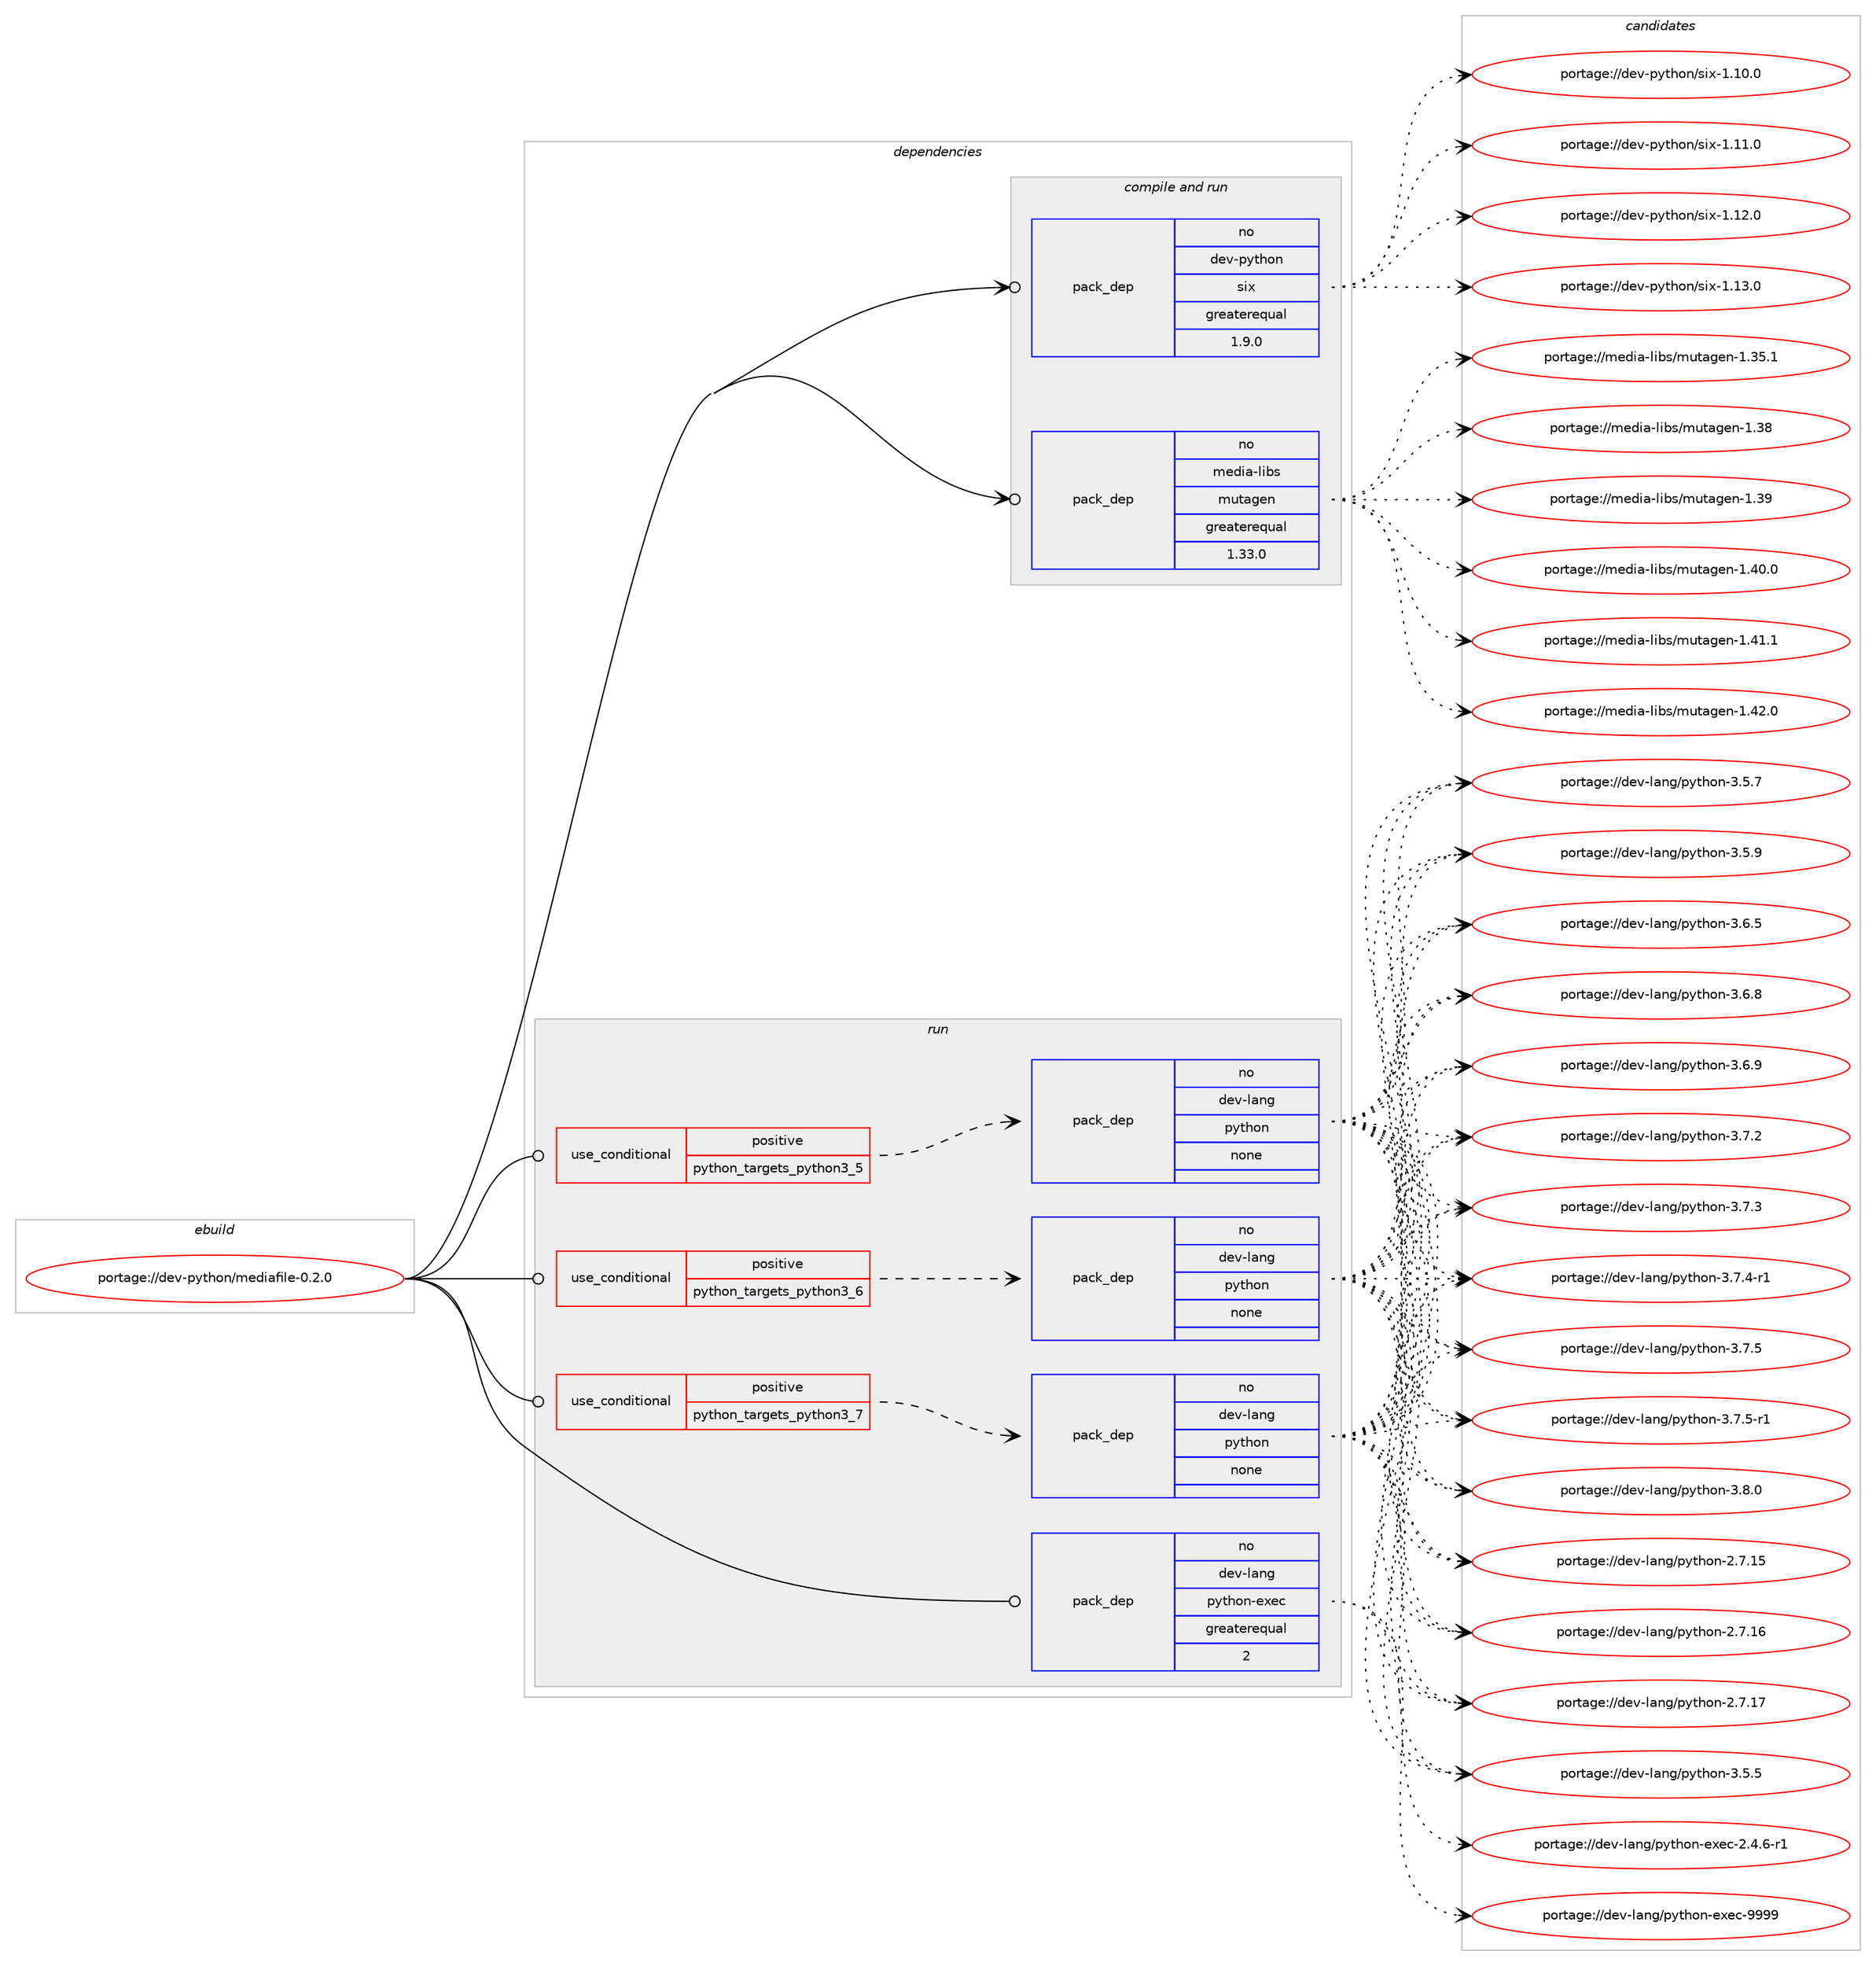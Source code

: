 digraph prolog {

# *************
# Graph options
# *************

newrank=true;
concentrate=true;
compound=true;
graph [rankdir=LR,fontname=Helvetica,fontsize=10,ranksep=1.5];#, ranksep=2.5, nodesep=0.2];
edge  [arrowhead=vee];
node  [fontname=Helvetica,fontsize=10];

# **********
# The ebuild
# **********

subgraph cluster_leftcol {
color=gray;
rank=same;
label=<<i>ebuild</i>>;
id [label="portage://dev-python/mediafile-0.2.0", color=red, width=4, href="../dev-python/mediafile-0.2.0.svg"];
}

# ****************
# The dependencies
# ****************

subgraph cluster_midcol {
color=gray;
label=<<i>dependencies</i>>;
subgraph cluster_compile {
fillcolor="#eeeeee";
style=filled;
label=<<i>compile</i>>;
}
subgraph cluster_compileandrun {
fillcolor="#eeeeee";
style=filled;
label=<<i>compile and run</i>>;
subgraph pack114229 {
dependency149259 [label=<<TABLE BORDER="0" CELLBORDER="1" CELLSPACING="0" CELLPADDING="4" WIDTH="220"><TR><TD ROWSPAN="6" CELLPADDING="30">pack_dep</TD></TR><TR><TD WIDTH="110">no</TD></TR><TR><TD>dev-python</TD></TR><TR><TD>six</TD></TR><TR><TD>greaterequal</TD></TR><TR><TD>1.9.0</TD></TR></TABLE>>, shape=none, color=blue];
}
id:e -> dependency149259:w [weight=20,style="solid",arrowhead="odotvee"];
subgraph pack114230 {
dependency149260 [label=<<TABLE BORDER="0" CELLBORDER="1" CELLSPACING="0" CELLPADDING="4" WIDTH="220"><TR><TD ROWSPAN="6" CELLPADDING="30">pack_dep</TD></TR><TR><TD WIDTH="110">no</TD></TR><TR><TD>media-libs</TD></TR><TR><TD>mutagen</TD></TR><TR><TD>greaterequal</TD></TR><TR><TD>1.33.0</TD></TR></TABLE>>, shape=none, color=blue];
}
id:e -> dependency149260:w [weight=20,style="solid",arrowhead="odotvee"];
}
subgraph cluster_run {
fillcolor="#eeeeee";
style=filled;
label=<<i>run</i>>;
subgraph cond31704 {
dependency149261 [label=<<TABLE BORDER="0" CELLBORDER="1" CELLSPACING="0" CELLPADDING="4"><TR><TD ROWSPAN="3" CELLPADDING="10">use_conditional</TD></TR><TR><TD>positive</TD></TR><TR><TD>python_targets_python3_5</TD></TR></TABLE>>, shape=none, color=red];
subgraph pack114231 {
dependency149262 [label=<<TABLE BORDER="0" CELLBORDER="1" CELLSPACING="0" CELLPADDING="4" WIDTH="220"><TR><TD ROWSPAN="6" CELLPADDING="30">pack_dep</TD></TR><TR><TD WIDTH="110">no</TD></TR><TR><TD>dev-lang</TD></TR><TR><TD>python</TD></TR><TR><TD>none</TD></TR><TR><TD></TD></TR></TABLE>>, shape=none, color=blue];
}
dependency149261:e -> dependency149262:w [weight=20,style="dashed",arrowhead="vee"];
}
id:e -> dependency149261:w [weight=20,style="solid",arrowhead="odot"];
subgraph cond31705 {
dependency149263 [label=<<TABLE BORDER="0" CELLBORDER="1" CELLSPACING="0" CELLPADDING="4"><TR><TD ROWSPAN="3" CELLPADDING="10">use_conditional</TD></TR><TR><TD>positive</TD></TR><TR><TD>python_targets_python3_6</TD></TR></TABLE>>, shape=none, color=red];
subgraph pack114232 {
dependency149264 [label=<<TABLE BORDER="0" CELLBORDER="1" CELLSPACING="0" CELLPADDING="4" WIDTH="220"><TR><TD ROWSPAN="6" CELLPADDING="30">pack_dep</TD></TR><TR><TD WIDTH="110">no</TD></TR><TR><TD>dev-lang</TD></TR><TR><TD>python</TD></TR><TR><TD>none</TD></TR><TR><TD></TD></TR></TABLE>>, shape=none, color=blue];
}
dependency149263:e -> dependency149264:w [weight=20,style="dashed",arrowhead="vee"];
}
id:e -> dependency149263:w [weight=20,style="solid",arrowhead="odot"];
subgraph cond31706 {
dependency149265 [label=<<TABLE BORDER="0" CELLBORDER="1" CELLSPACING="0" CELLPADDING="4"><TR><TD ROWSPAN="3" CELLPADDING="10">use_conditional</TD></TR><TR><TD>positive</TD></TR><TR><TD>python_targets_python3_7</TD></TR></TABLE>>, shape=none, color=red];
subgraph pack114233 {
dependency149266 [label=<<TABLE BORDER="0" CELLBORDER="1" CELLSPACING="0" CELLPADDING="4" WIDTH="220"><TR><TD ROWSPAN="6" CELLPADDING="30">pack_dep</TD></TR><TR><TD WIDTH="110">no</TD></TR><TR><TD>dev-lang</TD></TR><TR><TD>python</TD></TR><TR><TD>none</TD></TR><TR><TD></TD></TR></TABLE>>, shape=none, color=blue];
}
dependency149265:e -> dependency149266:w [weight=20,style="dashed",arrowhead="vee"];
}
id:e -> dependency149265:w [weight=20,style="solid",arrowhead="odot"];
subgraph pack114234 {
dependency149267 [label=<<TABLE BORDER="0" CELLBORDER="1" CELLSPACING="0" CELLPADDING="4" WIDTH="220"><TR><TD ROWSPAN="6" CELLPADDING="30">pack_dep</TD></TR><TR><TD WIDTH="110">no</TD></TR><TR><TD>dev-lang</TD></TR><TR><TD>python-exec</TD></TR><TR><TD>greaterequal</TD></TR><TR><TD>2</TD></TR></TABLE>>, shape=none, color=blue];
}
id:e -> dependency149267:w [weight=20,style="solid",arrowhead="odot"];
}
}

# **************
# The candidates
# **************

subgraph cluster_choices {
rank=same;
color=gray;
label=<<i>candidates</i>>;

subgraph choice114229 {
color=black;
nodesep=1;
choiceportage100101118451121211161041111104711510512045494649484648 [label="portage://dev-python/six-1.10.0", color=red, width=4,href="../dev-python/six-1.10.0.svg"];
choiceportage100101118451121211161041111104711510512045494649494648 [label="portage://dev-python/six-1.11.0", color=red, width=4,href="../dev-python/six-1.11.0.svg"];
choiceportage100101118451121211161041111104711510512045494649504648 [label="portage://dev-python/six-1.12.0", color=red, width=4,href="../dev-python/six-1.12.0.svg"];
choiceportage100101118451121211161041111104711510512045494649514648 [label="portage://dev-python/six-1.13.0", color=red, width=4,href="../dev-python/six-1.13.0.svg"];
dependency149259:e -> choiceportage100101118451121211161041111104711510512045494649484648:w [style=dotted,weight="100"];
dependency149259:e -> choiceportage100101118451121211161041111104711510512045494649494648:w [style=dotted,weight="100"];
dependency149259:e -> choiceportage100101118451121211161041111104711510512045494649504648:w [style=dotted,weight="100"];
dependency149259:e -> choiceportage100101118451121211161041111104711510512045494649514648:w [style=dotted,weight="100"];
}
subgraph choice114230 {
color=black;
nodesep=1;
choiceportage109101100105974510810598115471091171169710310111045494651534649 [label="portage://media-libs/mutagen-1.35.1", color=red, width=4,href="../media-libs/mutagen-1.35.1.svg"];
choiceportage10910110010597451081059811547109117116971031011104549465156 [label="portage://media-libs/mutagen-1.38", color=red, width=4,href="../media-libs/mutagen-1.38.svg"];
choiceportage10910110010597451081059811547109117116971031011104549465157 [label="portage://media-libs/mutagen-1.39", color=red, width=4,href="../media-libs/mutagen-1.39.svg"];
choiceportage109101100105974510810598115471091171169710310111045494652484648 [label="portage://media-libs/mutagen-1.40.0", color=red, width=4,href="../media-libs/mutagen-1.40.0.svg"];
choiceportage109101100105974510810598115471091171169710310111045494652494649 [label="portage://media-libs/mutagen-1.41.1", color=red, width=4,href="../media-libs/mutagen-1.41.1.svg"];
choiceportage109101100105974510810598115471091171169710310111045494652504648 [label="portage://media-libs/mutagen-1.42.0", color=red, width=4,href="../media-libs/mutagen-1.42.0.svg"];
dependency149260:e -> choiceportage109101100105974510810598115471091171169710310111045494651534649:w [style=dotted,weight="100"];
dependency149260:e -> choiceportage10910110010597451081059811547109117116971031011104549465156:w [style=dotted,weight="100"];
dependency149260:e -> choiceportage10910110010597451081059811547109117116971031011104549465157:w [style=dotted,weight="100"];
dependency149260:e -> choiceportage109101100105974510810598115471091171169710310111045494652484648:w [style=dotted,weight="100"];
dependency149260:e -> choiceportage109101100105974510810598115471091171169710310111045494652494649:w [style=dotted,weight="100"];
dependency149260:e -> choiceportage109101100105974510810598115471091171169710310111045494652504648:w [style=dotted,weight="100"];
}
subgraph choice114231 {
color=black;
nodesep=1;
choiceportage10010111845108971101034711212111610411111045504655464953 [label="portage://dev-lang/python-2.7.15", color=red, width=4,href="../dev-lang/python-2.7.15.svg"];
choiceportage10010111845108971101034711212111610411111045504655464954 [label="portage://dev-lang/python-2.7.16", color=red, width=4,href="../dev-lang/python-2.7.16.svg"];
choiceportage10010111845108971101034711212111610411111045504655464955 [label="portage://dev-lang/python-2.7.17", color=red, width=4,href="../dev-lang/python-2.7.17.svg"];
choiceportage100101118451089711010347112121116104111110455146534653 [label="portage://dev-lang/python-3.5.5", color=red, width=4,href="../dev-lang/python-3.5.5.svg"];
choiceportage100101118451089711010347112121116104111110455146534655 [label="portage://dev-lang/python-3.5.7", color=red, width=4,href="../dev-lang/python-3.5.7.svg"];
choiceportage100101118451089711010347112121116104111110455146534657 [label="portage://dev-lang/python-3.5.9", color=red, width=4,href="../dev-lang/python-3.5.9.svg"];
choiceportage100101118451089711010347112121116104111110455146544653 [label="portage://dev-lang/python-3.6.5", color=red, width=4,href="../dev-lang/python-3.6.5.svg"];
choiceportage100101118451089711010347112121116104111110455146544656 [label="portage://dev-lang/python-3.6.8", color=red, width=4,href="../dev-lang/python-3.6.8.svg"];
choiceportage100101118451089711010347112121116104111110455146544657 [label="portage://dev-lang/python-3.6.9", color=red, width=4,href="../dev-lang/python-3.6.9.svg"];
choiceportage100101118451089711010347112121116104111110455146554650 [label="portage://dev-lang/python-3.7.2", color=red, width=4,href="../dev-lang/python-3.7.2.svg"];
choiceportage100101118451089711010347112121116104111110455146554651 [label="portage://dev-lang/python-3.7.3", color=red, width=4,href="../dev-lang/python-3.7.3.svg"];
choiceportage1001011184510897110103471121211161041111104551465546524511449 [label="portage://dev-lang/python-3.7.4-r1", color=red, width=4,href="../dev-lang/python-3.7.4-r1.svg"];
choiceportage100101118451089711010347112121116104111110455146554653 [label="portage://dev-lang/python-3.7.5", color=red, width=4,href="../dev-lang/python-3.7.5.svg"];
choiceportage1001011184510897110103471121211161041111104551465546534511449 [label="portage://dev-lang/python-3.7.5-r1", color=red, width=4,href="../dev-lang/python-3.7.5-r1.svg"];
choiceportage100101118451089711010347112121116104111110455146564648 [label="portage://dev-lang/python-3.8.0", color=red, width=4,href="../dev-lang/python-3.8.0.svg"];
dependency149262:e -> choiceportage10010111845108971101034711212111610411111045504655464953:w [style=dotted,weight="100"];
dependency149262:e -> choiceportage10010111845108971101034711212111610411111045504655464954:w [style=dotted,weight="100"];
dependency149262:e -> choiceportage10010111845108971101034711212111610411111045504655464955:w [style=dotted,weight="100"];
dependency149262:e -> choiceportage100101118451089711010347112121116104111110455146534653:w [style=dotted,weight="100"];
dependency149262:e -> choiceportage100101118451089711010347112121116104111110455146534655:w [style=dotted,weight="100"];
dependency149262:e -> choiceportage100101118451089711010347112121116104111110455146534657:w [style=dotted,weight="100"];
dependency149262:e -> choiceportage100101118451089711010347112121116104111110455146544653:w [style=dotted,weight="100"];
dependency149262:e -> choiceportage100101118451089711010347112121116104111110455146544656:w [style=dotted,weight="100"];
dependency149262:e -> choiceportage100101118451089711010347112121116104111110455146544657:w [style=dotted,weight="100"];
dependency149262:e -> choiceportage100101118451089711010347112121116104111110455146554650:w [style=dotted,weight="100"];
dependency149262:e -> choiceportage100101118451089711010347112121116104111110455146554651:w [style=dotted,weight="100"];
dependency149262:e -> choiceportage1001011184510897110103471121211161041111104551465546524511449:w [style=dotted,weight="100"];
dependency149262:e -> choiceportage100101118451089711010347112121116104111110455146554653:w [style=dotted,weight="100"];
dependency149262:e -> choiceportage1001011184510897110103471121211161041111104551465546534511449:w [style=dotted,weight="100"];
dependency149262:e -> choiceportage100101118451089711010347112121116104111110455146564648:w [style=dotted,weight="100"];
}
subgraph choice114232 {
color=black;
nodesep=1;
choiceportage10010111845108971101034711212111610411111045504655464953 [label="portage://dev-lang/python-2.7.15", color=red, width=4,href="../dev-lang/python-2.7.15.svg"];
choiceportage10010111845108971101034711212111610411111045504655464954 [label="portage://dev-lang/python-2.7.16", color=red, width=4,href="../dev-lang/python-2.7.16.svg"];
choiceportage10010111845108971101034711212111610411111045504655464955 [label="portage://dev-lang/python-2.7.17", color=red, width=4,href="../dev-lang/python-2.7.17.svg"];
choiceportage100101118451089711010347112121116104111110455146534653 [label="portage://dev-lang/python-3.5.5", color=red, width=4,href="../dev-lang/python-3.5.5.svg"];
choiceportage100101118451089711010347112121116104111110455146534655 [label="portage://dev-lang/python-3.5.7", color=red, width=4,href="../dev-lang/python-3.5.7.svg"];
choiceportage100101118451089711010347112121116104111110455146534657 [label="portage://dev-lang/python-3.5.9", color=red, width=4,href="../dev-lang/python-3.5.9.svg"];
choiceportage100101118451089711010347112121116104111110455146544653 [label="portage://dev-lang/python-3.6.5", color=red, width=4,href="../dev-lang/python-3.6.5.svg"];
choiceportage100101118451089711010347112121116104111110455146544656 [label="portage://dev-lang/python-3.6.8", color=red, width=4,href="../dev-lang/python-3.6.8.svg"];
choiceportage100101118451089711010347112121116104111110455146544657 [label="portage://dev-lang/python-3.6.9", color=red, width=4,href="../dev-lang/python-3.6.9.svg"];
choiceportage100101118451089711010347112121116104111110455146554650 [label="portage://dev-lang/python-3.7.2", color=red, width=4,href="../dev-lang/python-3.7.2.svg"];
choiceportage100101118451089711010347112121116104111110455146554651 [label="portage://dev-lang/python-3.7.3", color=red, width=4,href="../dev-lang/python-3.7.3.svg"];
choiceportage1001011184510897110103471121211161041111104551465546524511449 [label="portage://dev-lang/python-3.7.4-r1", color=red, width=4,href="../dev-lang/python-3.7.4-r1.svg"];
choiceportage100101118451089711010347112121116104111110455146554653 [label="portage://dev-lang/python-3.7.5", color=red, width=4,href="../dev-lang/python-3.7.5.svg"];
choiceportage1001011184510897110103471121211161041111104551465546534511449 [label="portage://dev-lang/python-3.7.5-r1", color=red, width=4,href="../dev-lang/python-3.7.5-r1.svg"];
choiceportage100101118451089711010347112121116104111110455146564648 [label="portage://dev-lang/python-3.8.0", color=red, width=4,href="../dev-lang/python-3.8.0.svg"];
dependency149264:e -> choiceportage10010111845108971101034711212111610411111045504655464953:w [style=dotted,weight="100"];
dependency149264:e -> choiceportage10010111845108971101034711212111610411111045504655464954:w [style=dotted,weight="100"];
dependency149264:e -> choiceportage10010111845108971101034711212111610411111045504655464955:w [style=dotted,weight="100"];
dependency149264:e -> choiceportage100101118451089711010347112121116104111110455146534653:w [style=dotted,weight="100"];
dependency149264:e -> choiceportage100101118451089711010347112121116104111110455146534655:w [style=dotted,weight="100"];
dependency149264:e -> choiceportage100101118451089711010347112121116104111110455146534657:w [style=dotted,weight="100"];
dependency149264:e -> choiceportage100101118451089711010347112121116104111110455146544653:w [style=dotted,weight="100"];
dependency149264:e -> choiceportage100101118451089711010347112121116104111110455146544656:w [style=dotted,weight="100"];
dependency149264:e -> choiceportage100101118451089711010347112121116104111110455146544657:w [style=dotted,weight="100"];
dependency149264:e -> choiceportage100101118451089711010347112121116104111110455146554650:w [style=dotted,weight="100"];
dependency149264:e -> choiceportage100101118451089711010347112121116104111110455146554651:w [style=dotted,weight="100"];
dependency149264:e -> choiceportage1001011184510897110103471121211161041111104551465546524511449:w [style=dotted,weight="100"];
dependency149264:e -> choiceportage100101118451089711010347112121116104111110455146554653:w [style=dotted,weight="100"];
dependency149264:e -> choiceportage1001011184510897110103471121211161041111104551465546534511449:w [style=dotted,weight="100"];
dependency149264:e -> choiceportage100101118451089711010347112121116104111110455146564648:w [style=dotted,weight="100"];
}
subgraph choice114233 {
color=black;
nodesep=1;
choiceportage10010111845108971101034711212111610411111045504655464953 [label="portage://dev-lang/python-2.7.15", color=red, width=4,href="../dev-lang/python-2.7.15.svg"];
choiceportage10010111845108971101034711212111610411111045504655464954 [label="portage://dev-lang/python-2.7.16", color=red, width=4,href="../dev-lang/python-2.7.16.svg"];
choiceportage10010111845108971101034711212111610411111045504655464955 [label="portage://dev-lang/python-2.7.17", color=red, width=4,href="../dev-lang/python-2.7.17.svg"];
choiceportage100101118451089711010347112121116104111110455146534653 [label="portage://dev-lang/python-3.5.5", color=red, width=4,href="../dev-lang/python-3.5.5.svg"];
choiceportage100101118451089711010347112121116104111110455146534655 [label="portage://dev-lang/python-3.5.7", color=red, width=4,href="../dev-lang/python-3.5.7.svg"];
choiceportage100101118451089711010347112121116104111110455146534657 [label="portage://dev-lang/python-3.5.9", color=red, width=4,href="../dev-lang/python-3.5.9.svg"];
choiceportage100101118451089711010347112121116104111110455146544653 [label="portage://dev-lang/python-3.6.5", color=red, width=4,href="../dev-lang/python-3.6.5.svg"];
choiceportage100101118451089711010347112121116104111110455146544656 [label="portage://dev-lang/python-3.6.8", color=red, width=4,href="../dev-lang/python-3.6.8.svg"];
choiceportage100101118451089711010347112121116104111110455146544657 [label="portage://dev-lang/python-3.6.9", color=red, width=4,href="../dev-lang/python-3.6.9.svg"];
choiceportage100101118451089711010347112121116104111110455146554650 [label="portage://dev-lang/python-3.7.2", color=red, width=4,href="../dev-lang/python-3.7.2.svg"];
choiceportage100101118451089711010347112121116104111110455146554651 [label="portage://dev-lang/python-3.7.3", color=red, width=4,href="../dev-lang/python-3.7.3.svg"];
choiceportage1001011184510897110103471121211161041111104551465546524511449 [label="portage://dev-lang/python-3.7.4-r1", color=red, width=4,href="../dev-lang/python-3.7.4-r1.svg"];
choiceportage100101118451089711010347112121116104111110455146554653 [label="portage://dev-lang/python-3.7.5", color=red, width=4,href="../dev-lang/python-3.7.5.svg"];
choiceportage1001011184510897110103471121211161041111104551465546534511449 [label="portage://dev-lang/python-3.7.5-r1", color=red, width=4,href="../dev-lang/python-3.7.5-r1.svg"];
choiceportage100101118451089711010347112121116104111110455146564648 [label="portage://dev-lang/python-3.8.0", color=red, width=4,href="../dev-lang/python-3.8.0.svg"];
dependency149266:e -> choiceportage10010111845108971101034711212111610411111045504655464953:w [style=dotted,weight="100"];
dependency149266:e -> choiceportage10010111845108971101034711212111610411111045504655464954:w [style=dotted,weight="100"];
dependency149266:e -> choiceportage10010111845108971101034711212111610411111045504655464955:w [style=dotted,weight="100"];
dependency149266:e -> choiceportage100101118451089711010347112121116104111110455146534653:w [style=dotted,weight="100"];
dependency149266:e -> choiceportage100101118451089711010347112121116104111110455146534655:w [style=dotted,weight="100"];
dependency149266:e -> choiceportage100101118451089711010347112121116104111110455146534657:w [style=dotted,weight="100"];
dependency149266:e -> choiceportage100101118451089711010347112121116104111110455146544653:w [style=dotted,weight="100"];
dependency149266:e -> choiceportage100101118451089711010347112121116104111110455146544656:w [style=dotted,weight="100"];
dependency149266:e -> choiceportage100101118451089711010347112121116104111110455146544657:w [style=dotted,weight="100"];
dependency149266:e -> choiceportage100101118451089711010347112121116104111110455146554650:w [style=dotted,weight="100"];
dependency149266:e -> choiceportage100101118451089711010347112121116104111110455146554651:w [style=dotted,weight="100"];
dependency149266:e -> choiceportage1001011184510897110103471121211161041111104551465546524511449:w [style=dotted,weight="100"];
dependency149266:e -> choiceportage100101118451089711010347112121116104111110455146554653:w [style=dotted,weight="100"];
dependency149266:e -> choiceportage1001011184510897110103471121211161041111104551465546534511449:w [style=dotted,weight="100"];
dependency149266:e -> choiceportage100101118451089711010347112121116104111110455146564648:w [style=dotted,weight="100"];
}
subgraph choice114234 {
color=black;
nodesep=1;
choiceportage10010111845108971101034711212111610411111045101120101994550465246544511449 [label="portage://dev-lang/python-exec-2.4.6-r1", color=red, width=4,href="../dev-lang/python-exec-2.4.6-r1.svg"];
choiceportage10010111845108971101034711212111610411111045101120101994557575757 [label="portage://dev-lang/python-exec-9999", color=red, width=4,href="../dev-lang/python-exec-9999.svg"];
dependency149267:e -> choiceportage10010111845108971101034711212111610411111045101120101994550465246544511449:w [style=dotted,weight="100"];
dependency149267:e -> choiceportage10010111845108971101034711212111610411111045101120101994557575757:w [style=dotted,weight="100"];
}
}

}
